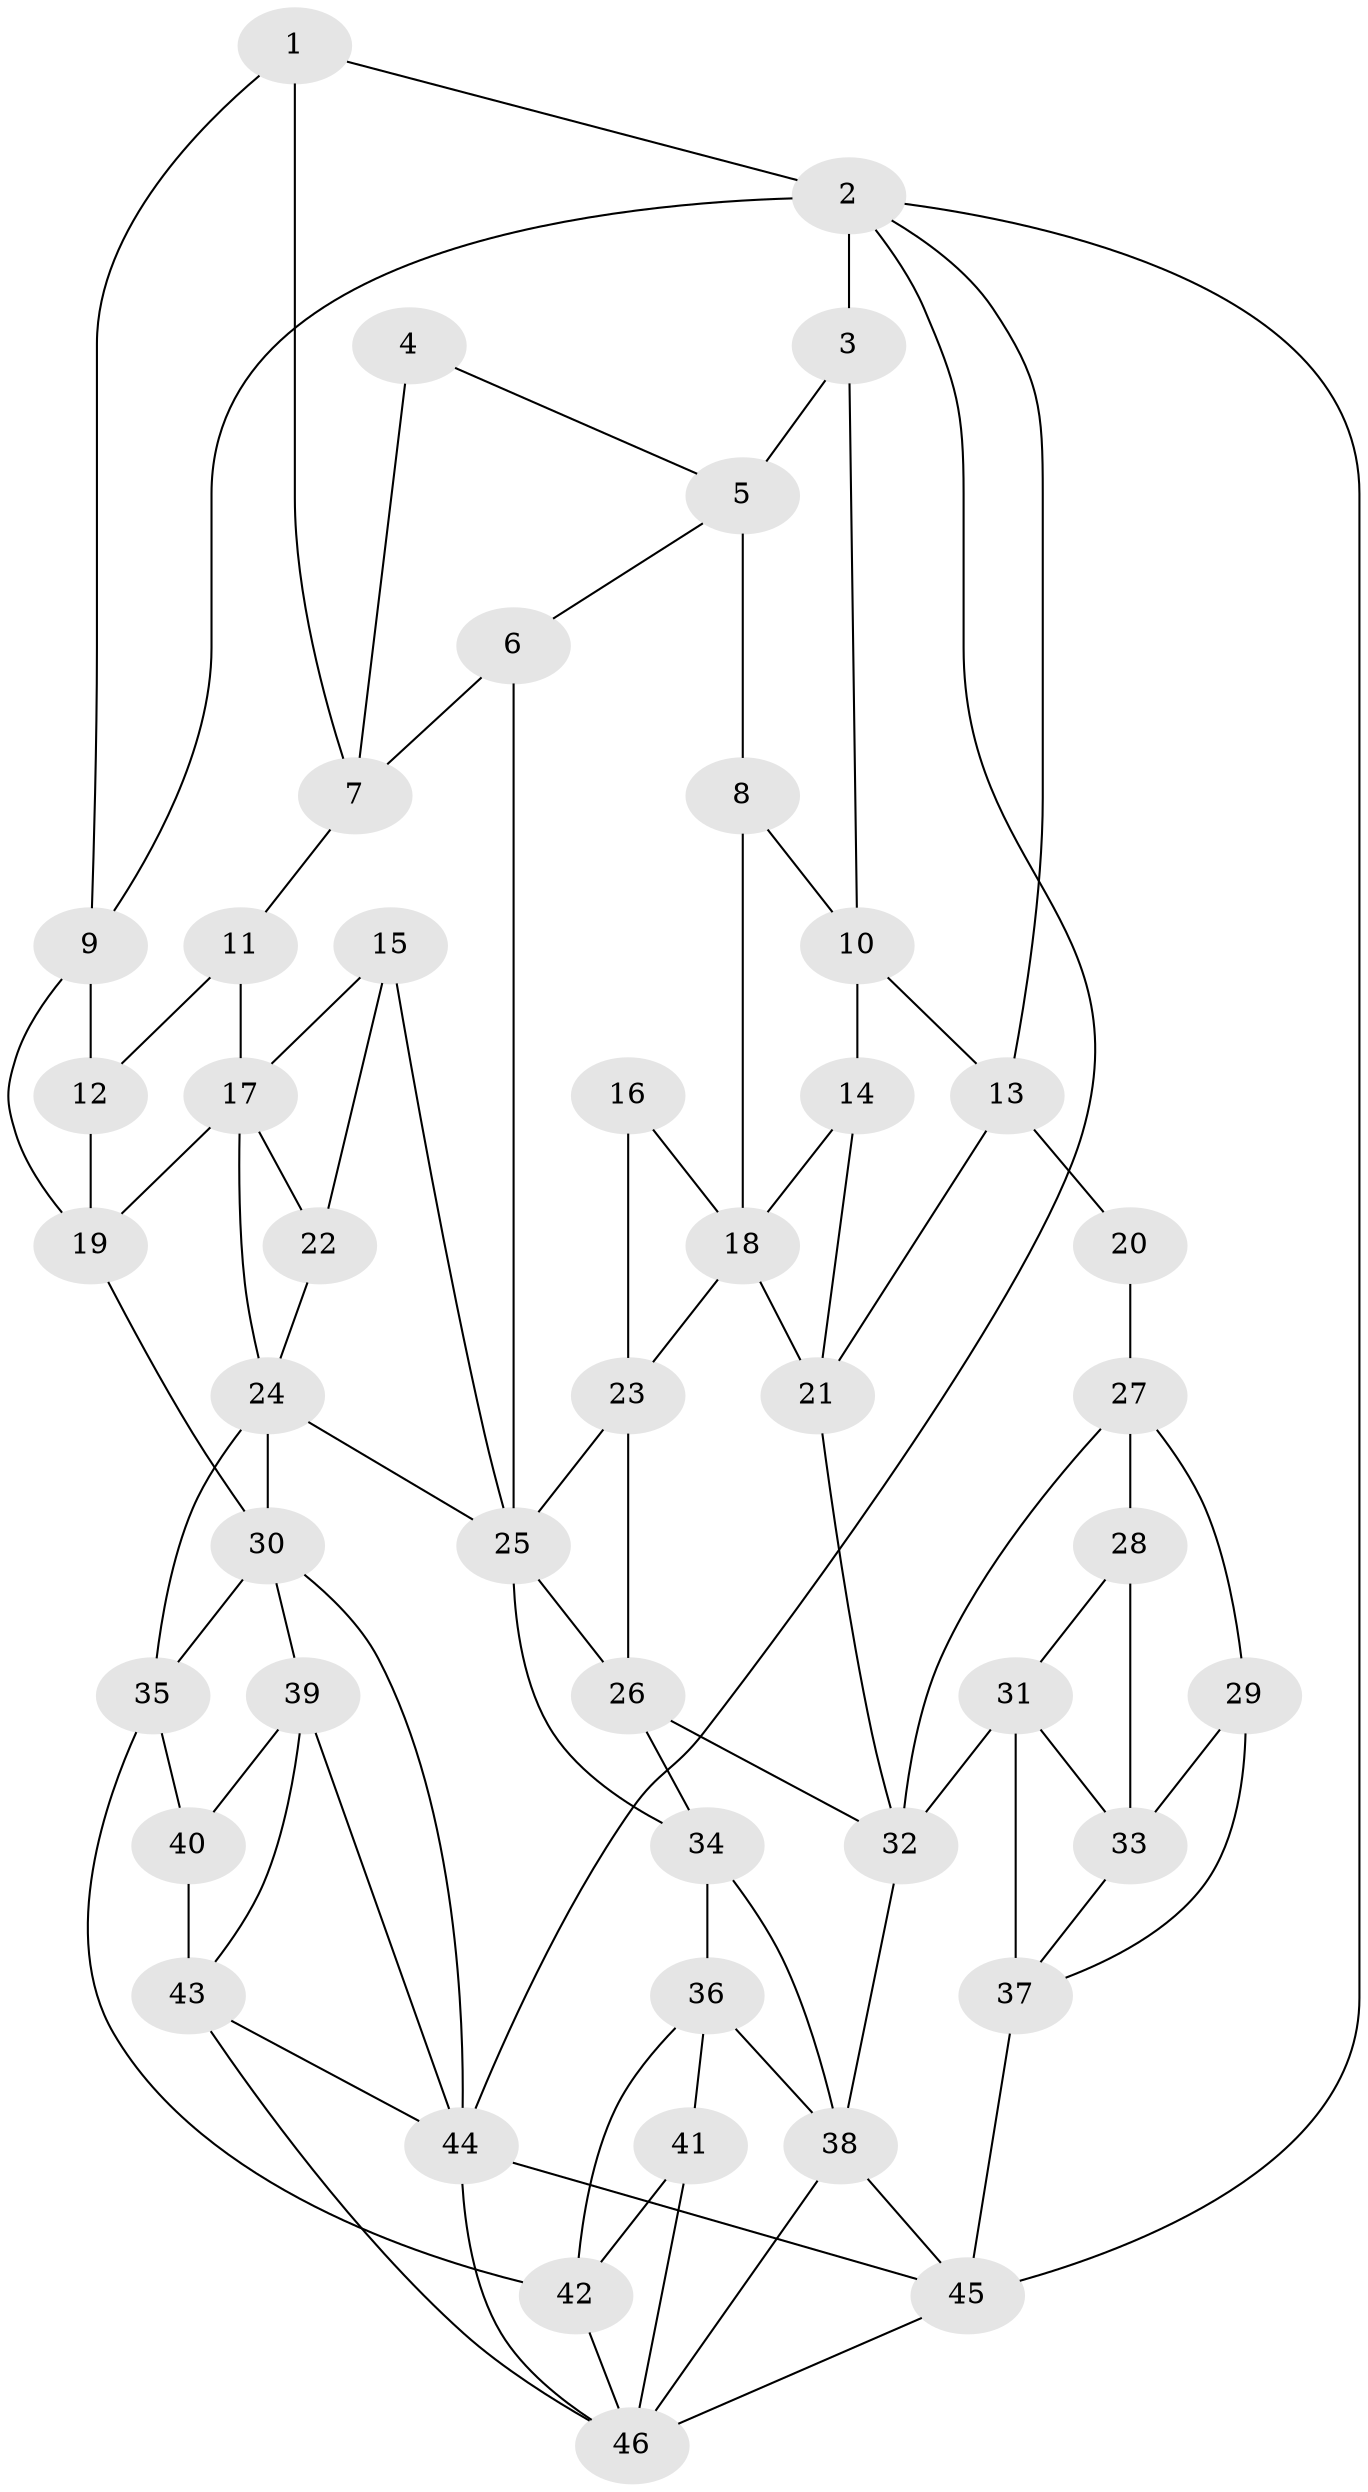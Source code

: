// original degree distribution, {3: 0.013888888888888888, 5: 0.4861111111111111, 4: 0.2569444444444444, 6: 0.24305555555555555}
// Generated by graph-tools (version 1.1) at 2025/38/03/04/25 23:38:33]
// undirected, 46 vertices, 90 edges
graph export_dot {
  node [color=gray90,style=filled];
  1;
  2;
  3;
  4;
  5;
  6;
  7;
  8;
  9;
  10;
  11;
  12;
  13;
  14;
  15;
  16;
  17;
  18;
  19;
  20;
  21;
  22;
  23;
  24;
  25;
  26;
  27;
  28;
  29;
  30;
  31;
  32;
  33;
  34;
  35;
  36;
  37;
  38;
  39;
  40;
  41;
  42;
  43;
  44;
  45;
  46;
  1 -- 2 [weight=1.0];
  1 -- 7 [weight=1.0];
  1 -- 9 [weight=1.0];
  2 -- 3 [weight=2.0];
  2 -- 9 [weight=1.0];
  2 -- 13 [weight=1.0];
  2 -- 44 [weight=1.0];
  2 -- 45 [weight=1.0];
  3 -- 5 [weight=2.0];
  3 -- 10 [weight=2.0];
  4 -- 5 [weight=1.0];
  4 -- 7 [weight=2.0];
  5 -- 6 [weight=1.0];
  5 -- 8 [weight=1.0];
  6 -- 7 [weight=1.0];
  6 -- 25 [weight=1.0];
  7 -- 11 [weight=2.0];
  8 -- 10 [weight=1.0];
  8 -- 18 [weight=1.0];
  9 -- 12 [weight=2.0];
  9 -- 19 [weight=1.0];
  10 -- 13 [weight=1.0];
  10 -- 14 [weight=1.0];
  11 -- 12 [weight=1.0];
  11 -- 17 [weight=1.0];
  12 -- 19 [weight=1.0];
  13 -- 20 [weight=2.0];
  13 -- 21 [weight=1.0];
  14 -- 18 [weight=1.0];
  14 -- 21 [weight=1.0];
  15 -- 17 [weight=1.0];
  15 -- 22 [weight=2.0];
  15 -- 25 [weight=1.0];
  16 -- 18 [weight=2.0];
  16 -- 23 [weight=2.0];
  17 -- 19 [weight=1.0];
  17 -- 22 [weight=1.0];
  17 -- 24 [weight=1.0];
  18 -- 21 [weight=1.0];
  18 -- 23 [weight=1.0];
  19 -- 30 [weight=2.0];
  20 -- 27 [weight=2.0];
  21 -- 32 [weight=1.0];
  22 -- 24 [weight=1.0];
  23 -- 25 [weight=1.0];
  23 -- 26 [weight=2.0];
  24 -- 25 [weight=1.0];
  24 -- 30 [weight=1.0];
  24 -- 35 [weight=1.0];
  25 -- 26 [weight=1.0];
  25 -- 34 [weight=1.0];
  26 -- 32 [weight=1.0];
  26 -- 34 [weight=1.0];
  27 -- 28 [weight=2.0];
  27 -- 29 [weight=1.0];
  27 -- 32 [weight=1.0];
  28 -- 31 [weight=1.0];
  28 -- 33 [weight=1.0];
  29 -- 33 [weight=1.0];
  29 -- 37 [weight=1.0];
  30 -- 35 [weight=1.0];
  30 -- 39 [weight=1.0];
  30 -- 44 [weight=1.0];
  31 -- 32 [weight=2.0];
  31 -- 33 [weight=1.0];
  31 -- 37 [weight=1.0];
  32 -- 38 [weight=1.0];
  33 -- 37 [weight=1.0];
  34 -- 36 [weight=1.0];
  34 -- 38 [weight=1.0];
  35 -- 40 [weight=2.0];
  35 -- 42 [weight=1.0];
  36 -- 38 [weight=2.0];
  36 -- 41 [weight=1.0];
  36 -- 42 [weight=1.0];
  37 -- 45 [weight=2.0];
  38 -- 45 [weight=1.0];
  38 -- 46 [weight=1.0];
  39 -- 40 [weight=2.0];
  39 -- 43 [weight=1.0];
  39 -- 44 [weight=1.0];
  40 -- 43 [weight=2.0];
  41 -- 42 [weight=2.0];
  41 -- 46 [weight=1.0];
  42 -- 46 [weight=1.0];
  43 -- 44 [weight=1.0];
  43 -- 46 [weight=1.0];
  44 -- 45 [weight=1.0];
  44 -- 46 [weight=1.0];
  45 -- 46 [weight=1.0];
}

